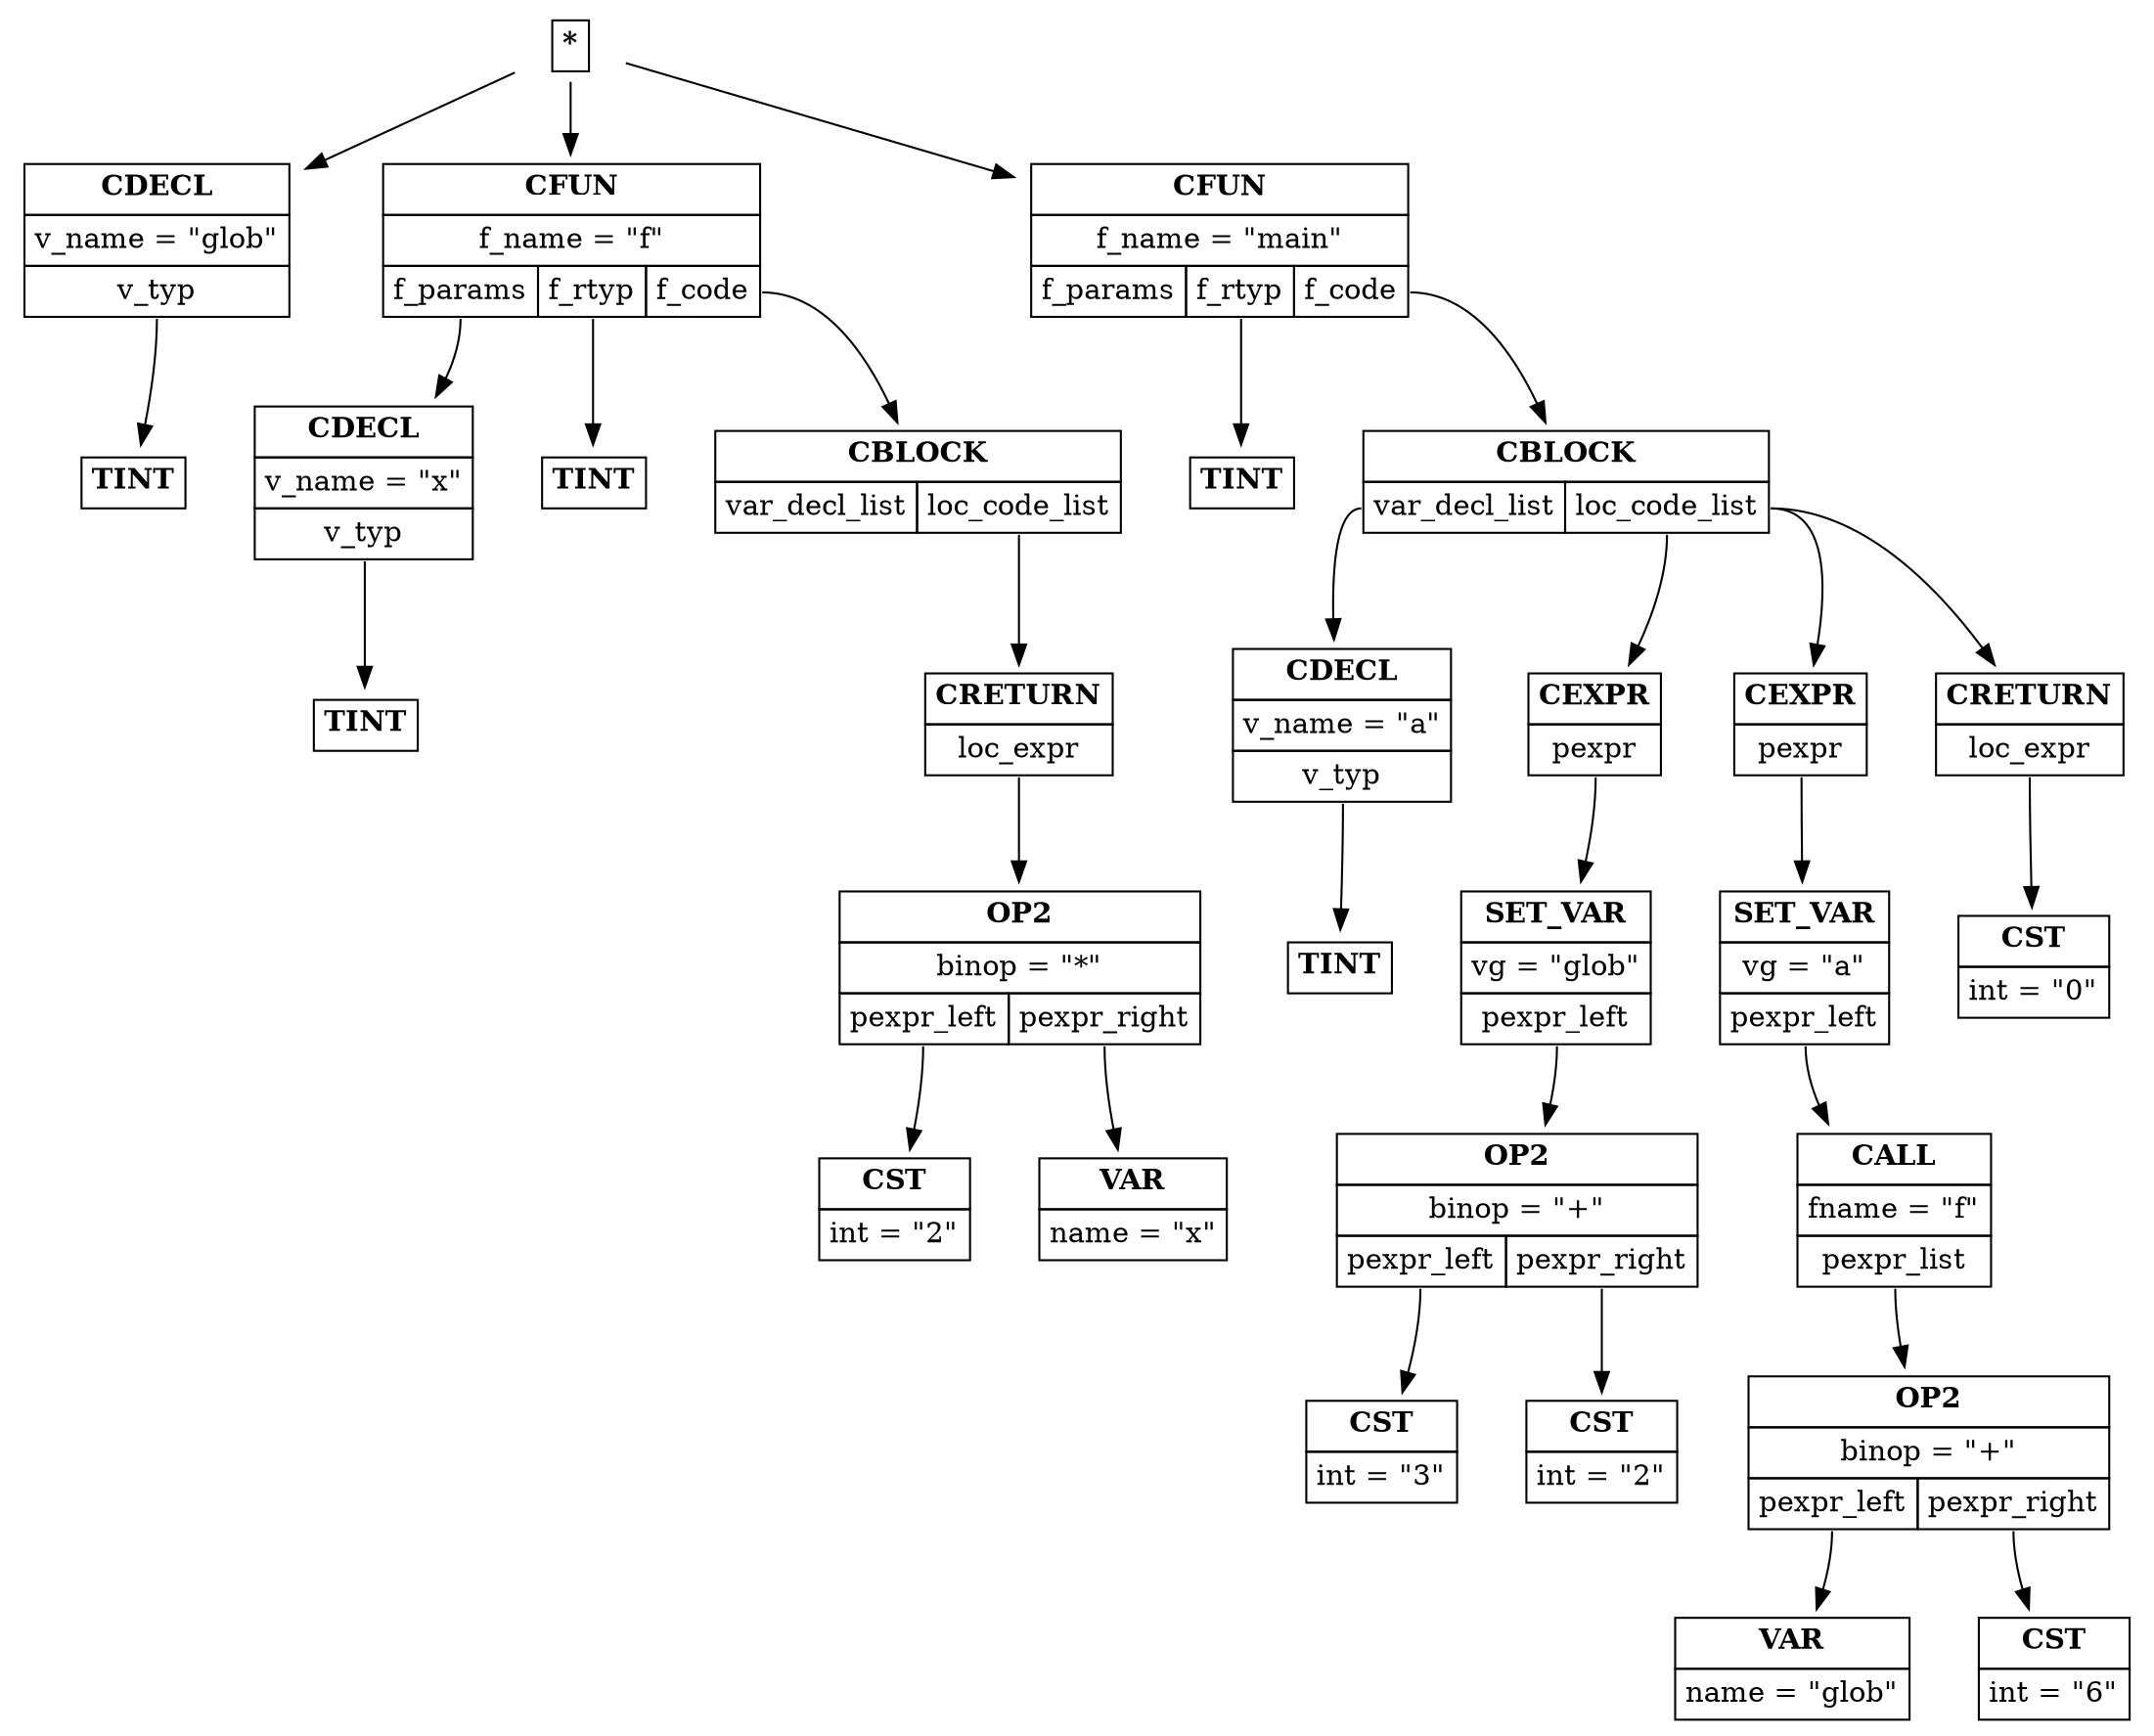 digraph ast {
node [shape=plaintext];
root [label=<<table border='0' cellborder='1' cellspacing='0' cellpadding='4'><tr ><td colspan = '1'><b >*</b></td></tr></table>>]
CDECL_1 [label=<<table border='0' cellborder='1' cellspacing='0' cellpadding='4'><tr ><td colspan = '1'><b >CDECL</b></td></tr><tr ><td colspan = '1'>v_name = "glob"</td></tr><tr ><td port='v_typ'>v_typ</td></tr></table>>]
root -> CDECL_1
TINT_2 [label=<<table border='0' cellborder='1' cellspacing='0' cellpadding='4'><tr ><td colspan = '1'><b >TINT</b></td></tr></table>>]
CDECL_1:v_typ -> TINT_2
CFUN_3 [label=<<table border='0' cellborder='1' cellspacing='0' cellpadding='4'><tr ><td colspan = '3'><b >CFUN</b></td></tr><tr ><td colspan = '3'>f_name = "f"</td></tr><tr ><td port='f_params'>f_params</td><td port='f_rtyp'>f_rtyp</td><td port='f_code'>f_code</td></tr></table>>]
root -> CFUN_3
CDECL_4 [label=<<table border='0' cellborder='1' cellspacing='0' cellpadding='4'><tr ><td colspan = '1'><b >CDECL</b></td></tr><tr ><td colspan = '1'>v_name = "x"</td></tr><tr ><td port='v_typ'>v_typ</td></tr></table>>]
CFUN_3:f_params -> CDECL_4
TINT_5 [label=<<table border='0' cellborder='1' cellspacing='0' cellpadding='4'><tr ><td colspan = '1'><b >TINT</b></td></tr></table>>]
CDECL_4:v_typ -> TINT_5
TINT_6 [label=<<table border='0' cellborder='1' cellspacing='0' cellpadding='4'><tr ><td colspan = '1'><b >TINT</b></td></tr></table>>]
CFUN_3:f_rtyp -> TINT_6
CBLOCK_7 [label=<<table border='0' cellborder='1' cellspacing='0' cellpadding='4'><tr ><td colspan = '2'><b >CBLOCK</b></td></tr><tr ><td port='var_decl_list'>var_decl_list</td><td port='loc_code_list'>loc_code_list</td></tr></table>>]
CFUN_3:f_code -> CBLOCK_7
CRETURN_8 [label=<<table border='0' cellborder='1' cellspacing='0' cellpadding='4'><tr ><td colspan = '1'><b >CRETURN</b></td></tr><tr ><td port='loc_expr'>loc_expr</td></tr></table>>]
CBLOCK_7:loc_code_list -> CRETURN_8
OP2_9 [label=<<table border='0' cellborder='1' cellspacing='0' cellpadding='4'><tr ><td colspan = '2'><b >OP2</b></td></tr><tr ><td colspan = '2'>binop = "*"</td></tr><tr ><td port='pexpr_left'>pexpr_left</td><td port='pexpr_right'>pexpr_right</td></tr></table>>]
CRETURN_8:loc_expr -> OP2_9
CST_10 [label=<<table border='0' cellborder='1' cellspacing='0' cellpadding='4'><tr ><td colspan = '1'><b >CST</b></td></tr><tr ><td colspan = '1'>int = "2"</td></tr></table>>]
OP2_9:pexpr_left -> CST_10
VAR_11 [label=<<table border='0' cellborder='1' cellspacing='0' cellpadding='4'><tr ><td colspan = '1'><b >VAR</b></td></tr><tr ><td colspan = '1'>name = "x"</td></tr></table>>]
OP2_9:pexpr_right -> VAR_11
CFUN_12 [label=<<table border='0' cellborder='1' cellspacing='0' cellpadding='4'><tr ><td colspan = '3'><b >CFUN</b></td></tr><tr ><td colspan = '3'>f_name = "main"</td></tr><tr ><td port='f_params'>f_params</td><td port='f_rtyp'>f_rtyp</td><td port='f_code'>f_code</td></tr></table>>]
root -> CFUN_12
TINT_13 [label=<<table border='0' cellborder='1' cellspacing='0' cellpadding='4'><tr ><td colspan = '1'><b >TINT</b></td></tr></table>>]
CFUN_12:f_rtyp -> TINT_13
CBLOCK_14 [label=<<table border='0' cellborder='1' cellspacing='0' cellpadding='4'><tr ><td colspan = '2'><b >CBLOCK</b></td></tr><tr ><td port='var_decl_list'>var_decl_list</td><td port='loc_code_list'>loc_code_list</td></tr></table>>]
CFUN_12:f_code -> CBLOCK_14
CDECL_15 [label=<<table border='0' cellborder='1' cellspacing='0' cellpadding='4'><tr ><td colspan = '1'><b >CDECL</b></td></tr><tr ><td colspan = '1'>v_name = "a"</td></tr><tr ><td port='v_typ'>v_typ</td></tr></table>>]
CBLOCK_14:var_decl_list -> CDECL_15
TINT_16 [label=<<table border='0' cellborder='1' cellspacing='0' cellpadding='4'><tr ><td colspan = '1'><b >TINT</b></td></tr></table>>]
CDECL_15:v_typ -> TINT_16
CEXPR_17 [label=<<table border='0' cellborder='1' cellspacing='0' cellpadding='4'><tr ><td colspan = '1'><b >CEXPR</b></td></tr><tr ><td port='pexpr'>pexpr</td></tr></table>>]
CBLOCK_14:loc_code_list -> CEXPR_17
SET_VAR_18 [label=<<table border='0' cellborder='1' cellspacing='0' cellpadding='4'><tr ><td colspan = '1'><b >SET_VAR</b></td></tr><tr ><td colspan = '1'>vg = "glob"</td></tr><tr ><td port='pexpr_left'>pexpr_left</td></tr></table>>]
CEXPR_17:pexpr -> SET_VAR_18
OP2_19 [label=<<table border='0' cellborder='1' cellspacing='0' cellpadding='4'><tr ><td colspan = '2'><b >OP2</b></td></tr><tr ><td colspan = '2'>binop = "+"</td></tr><tr ><td port='pexpr_left'>pexpr_left</td><td port='pexpr_right'>pexpr_right</td></tr></table>>]
SET_VAR_18:pexpr_left -> OP2_19
CST_20 [label=<<table border='0' cellborder='1' cellspacing='0' cellpadding='4'><tr ><td colspan = '1'><b >CST</b></td></tr><tr ><td colspan = '1'>int = "3"</td></tr></table>>]
OP2_19:pexpr_left -> CST_20
CST_21 [label=<<table border='0' cellborder='1' cellspacing='0' cellpadding='4'><tr ><td colspan = '1'><b >CST</b></td></tr><tr ><td colspan = '1'>int = "2"</td></tr></table>>]
OP2_19:pexpr_right -> CST_21
CEXPR_22 [label=<<table border='0' cellborder='1' cellspacing='0' cellpadding='4'><tr ><td colspan = '1'><b >CEXPR</b></td></tr><tr ><td port='pexpr'>pexpr</td></tr></table>>]
CBLOCK_14:loc_code_list -> CEXPR_22
SET_VAR_23 [label=<<table border='0' cellborder='1' cellspacing='0' cellpadding='4'><tr ><td colspan = '1'><b >SET_VAR</b></td></tr><tr ><td colspan = '1'>vg = "a"</td></tr><tr ><td port='pexpr_left'>pexpr_left</td></tr></table>>]
CEXPR_22:pexpr -> SET_VAR_23
CALL_24 [label=<<table border='0' cellborder='1' cellspacing='0' cellpadding='4'><tr ><td colspan = '1'><b >CALL</b></td></tr><tr ><td colspan = '1'>fname = "f"</td></tr><tr ><td port='pexpr_list'>pexpr_list</td></tr></table>>]
SET_VAR_23:pexpr_left -> CALL_24
OP2_25 [label=<<table border='0' cellborder='1' cellspacing='0' cellpadding='4'><tr ><td colspan = '2'><b >OP2</b></td></tr><tr ><td colspan = '2'>binop = "+"</td></tr><tr ><td port='pexpr_left'>pexpr_left</td><td port='pexpr_right'>pexpr_right</td></tr></table>>]
CALL_24:pexpr_list -> OP2_25
VAR_26 [label=<<table border='0' cellborder='1' cellspacing='0' cellpadding='4'><tr ><td colspan = '1'><b >VAR</b></td></tr><tr ><td colspan = '1'>name = "glob"</td></tr></table>>]
OP2_25:pexpr_left -> VAR_26
CST_27 [label=<<table border='0' cellborder='1' cellspacing='0' cellpadding='4'><tr ><td colspan = '1'><b >CST</b></td></tr><tr ><td colspan = '1'>int = "6"</td></tr></table>>]
OP2_25:pexpr_right -> CST_27
CRETURN_28 [label=<<table border='0' cellborder='1' cellspacing='0' cellpadding='4'><tr ><td colspan = '1'><b >CRETURN</b></td></tr><tr ><td port='loc_expr'>loc_expr</td></tr></table>>]
CBLOCK_14:loc_code_list -> CRETURN_28
CST_29 [label=<<table border='0' cellborder='1' cellspacing='0' cellpadding='4'><tr ><td colspan = '1'><b >CST</b></td></tr><tr ><td colspan = '1'>int = "0"</td></tr></table>>]
CRETURN_28:loc_expr -> CST_29
}